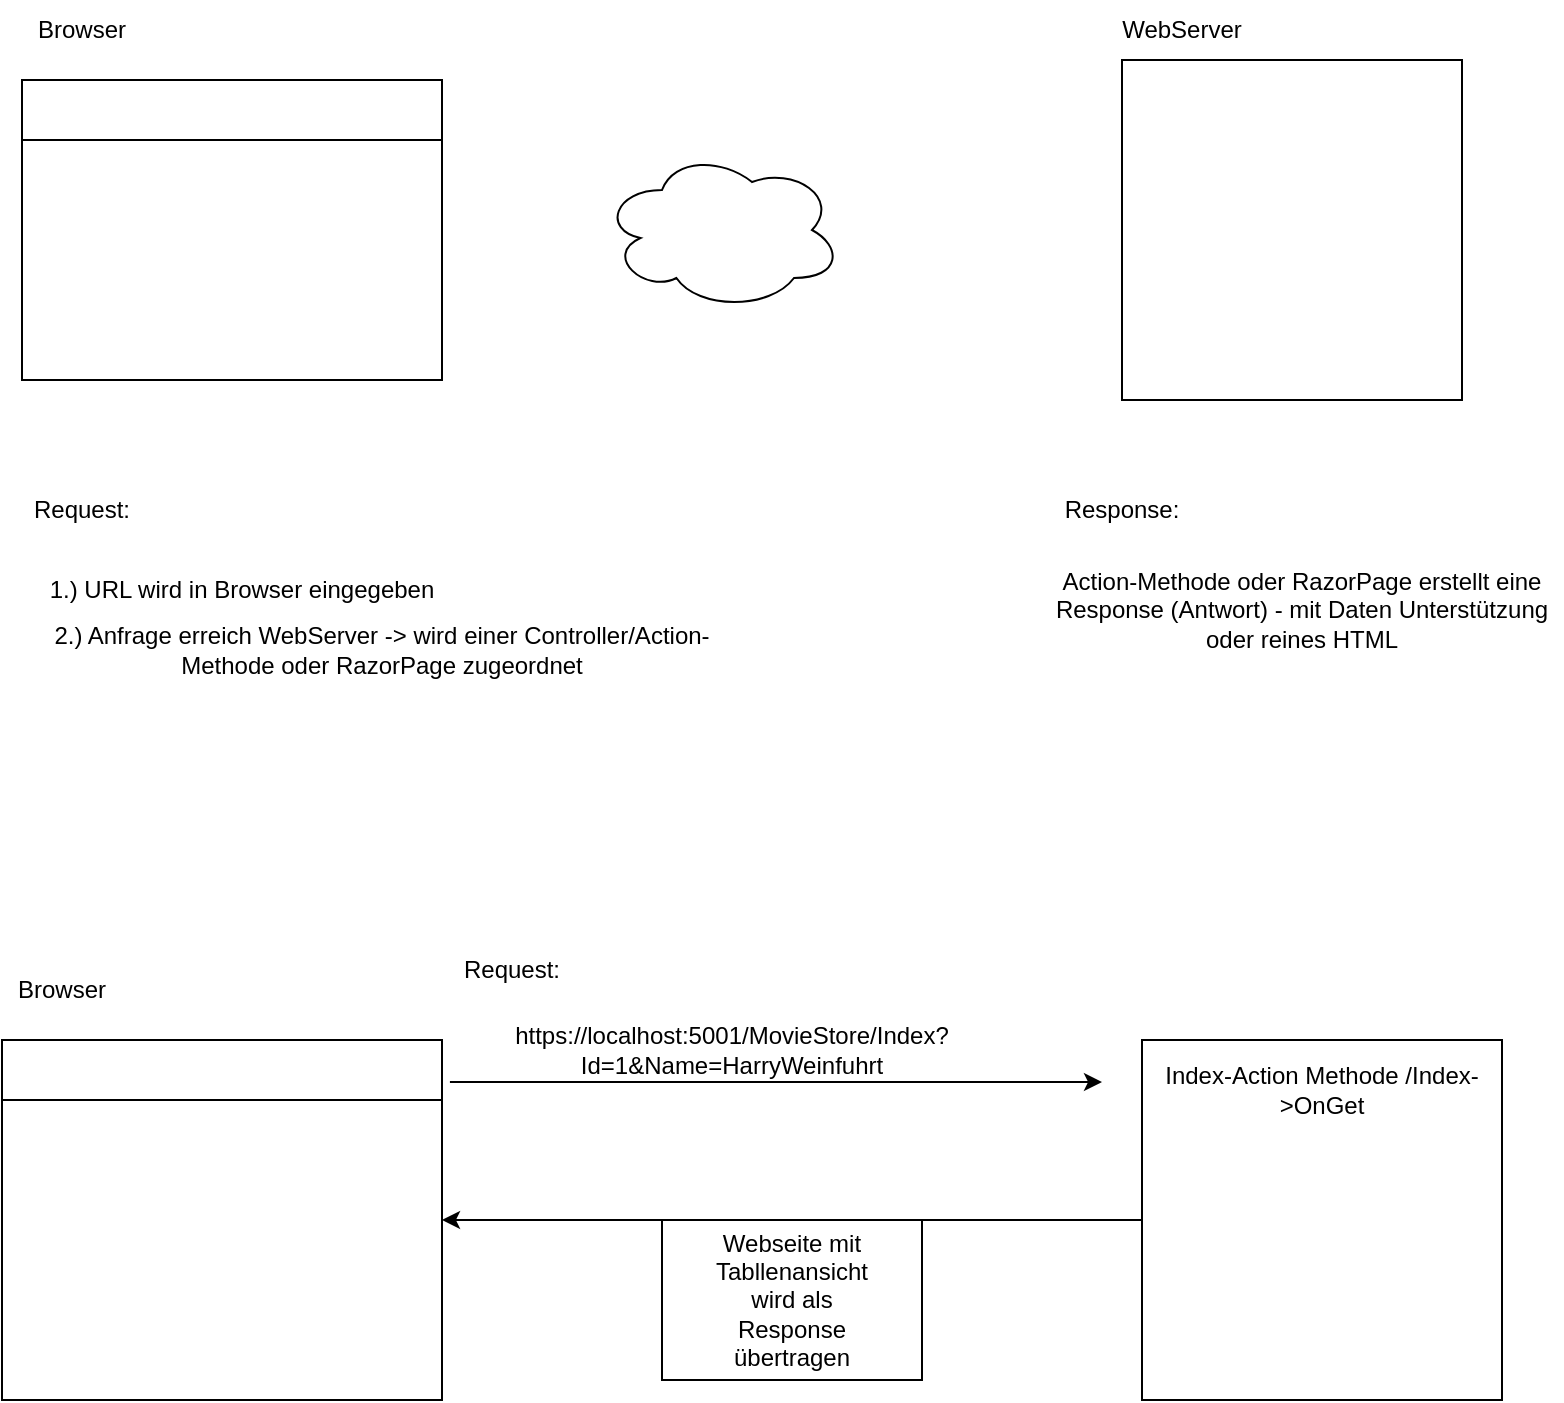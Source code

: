 <mxfile version="15.7.0" type="device"><diagram id="shcy5jWBHGESJGEiDnEX" name="Page-1"><mxGraphModel dx="870" dy="626" grid="1" gridSize="10" guides="1" tooltips="1" connect="1" arrows="1" fold="1" page="1" pageScale="1" pageWidth="827" pageHeight="1169" math="0" shadow="0"><root><mxCell id="0"/><mxCell id="1" parent="0"/><mxCell id="9qZCnY509FI1zXaaVzqx-1" value="" style="rounded=0;whiteSpace=wrap;html=1;" vertex="1" parent="1"><mxGeometry x="50" y="170" width="210" height="150" as="geometry"/></mxCell><mxCell id="9qZCnY509FI1zXaaVzqx-2" value="" style="rounded=0;whiteSpace=wrap;html=1;" vertex="1" parent="1"><mxGeometry x="50" y="200" width="210" height="120" as="geometry"/></mxCell><mxCell id="9qZCnY509FI1zXaaVzqx-3" value="" style="ellipse;shape=cloud;whiteSpace=wrap;html=1;" vertex="1" parent="1"><mxGeometry x="340" y="205" width="120" height="80" as="geometry"/></mxCell><mxCell id="9qZCnY509FI1zXaaVzqx-4" value="" style="whiteSpace=wrap;html=1;aspect=fixed;" vertex="1" parent="1"><mxGeometry x="600" y="160" width="170" height="170" as="geometry"/></mxCell><mxCell id="9qZCnY509FI1zXaaVzqx-5" value="Browser" style="text;html=1;strokeColor=none;fillColor=none;align=center;verticalAlign=middle;whiteSpace=wrap;rounded=0;" vertex="1" parent="1"><mxGeometry x="50" y="130" width="60" height="30" as="geometry"/></mxCell><mxCell id="9qZCnY509FI1zXaaVzqx-6" value="WebServer" style="text;html=1;strokeColor=none;fillColor=none;align=center;verticalAlign=middle;whiteSpace=wrap;rounded=0;" vertex="1" parent="1"><mxGeometry x="600" y="130" width="60" height="30" as="geometry"/></mxCell><mxCell id="9qZCnY509FI1zXaaVzqx-7" value="Request:" style="text;html=1;strokeColor=none;fillColor=none;align=center;verticalAlign=middle;whiteSpace=wrap;rounded=0;" vertex="1" parent="1"><mxGeometry x="50" y="370" width="60" height="30" as="geometry"/></mxCell><mxCell id="9qZCnY509FI1zXaaVzqx-8" value="1.) URL wird in Browser eingegeben" style="text;html=1;strokeColor=none;fillColor=none;align=center;verticalAlign=middle;whiteSpace=wrap;rounded=0;" vertex="1" parent="1"><mxGeometry x="50" y="410" width="220" height="30" as="geometry"/></mxCell><mxCell id="9qZCnY509FI1zXaaVzqx-9" value="2.) Anfrage erreich WebServer -&amp;gt; wird einer Controller/Action-Methode oder RazorPage zugeordnet" style="text;html=1;strokeColor=none;fillColor=none;align=center;verticalAlign=middle;whiteSpace=wrap;rounded=0;" vertex="1" parent="1"><mxGeometry x="50" y="440" width="360" height="30" as="geometry"/></mxCell><mxCell id="9qZCnY509FI1zXaaVzqx-10" value="Response:" style="text;html=1;strokeColor=none;fillColor=none;align=center;verticalAlign=middle;whiteSpace=wrap;rounded=0;" vertex="1" parent="1"><mxGeometry x="560" y="370" width="80" height="30" as="geometry"/></mxCell><mxCell id="9qZCnY509FI1zXaaVzqx-11" value="Action-Methode oder RazorPage erstellt eine Response (Antwort) - mit Daten Unterstützung oder reines HTML" style="text;html=1;strokeColor=none;fillColor=none;align=center;verticalAlign=middle;whiteSpace=wrap;rounded=0;" vertex="1" parent="1"><mxGeometry x="560" y="410" width="260" height="50" as="geometry"/></mxCell><mxCell id="9qZCnY509FI1zXaaVzqx-12" value="" style="rounded=0;whiteSpace=wrap;html=1;" vertex="1" parent="1"><mxGeometry x="40" y="650" width="220" height="180" as="geometry"/></mxCell><mxCell id="9qZCnY509FI1zXaaVzqx-13" value="" style="rounded=0;whiteSpace=wrap;html=1;" vertex="1" parent="1"><mxGeometry x="40" y="650" width="220" height="30" as="geometry"/></mxCell><mxCell id="9qZCnY509FI1zXaaVzqx-14" value="Browser" style="text;html=1;strokeColor=none;fillColor=none;align=center;verticalAlign=middle;whiteSpace=wrap;rounded=0;" vertex="1" parent="1"><mxGeometry x="40" y="610" width="60" height="30" as="geometry"/></mxCell><mxCell id="9qZCnY509FI1zXaaVzqx-15" value="" style="endArrow=classic;html=1;rounded=0;exitX=1.018;exitY=0.117;exitDx=0;exitDy=0;exitPerimeter=0;" edge="1" parent="1" source="9qZCnY509FI1zXaaVzqx-12"><mxGeometry width="50" height="50" relative="1" as="geometry"><mxPoint x="430" y="680" as="sourcePoint"/><mxPoint x="590" y="671.005" as="targetPoint"/></mxGeometry></mxCell><mxCell id="9qZCnY509FI1zXaaVzqx-19" value="https://localhost:5001/MovieStore/Index?Id=1&amp;amp;Name=HarryWeinfuhrt" style="text;html=1;strokeColor=none;fillColor=none;align=center;verticalAlign=middle;whiteSpace=wrap;rounded=0;" vertex="1" parent="1"><mxGeometry x="270" y="640" width="270" height="30" as="geometry"/></mxCell><mxCell id="9qZCnY509FI1zXaaVzqx-20" value="Request:" style="text;html=1;strokeColor=none;fillColor=none;align=center;verticalAlign=middle;whiteSpace=wrap;rounded=0;" vertex="1" parent="1"><mxGeometry x="265" y="600" width="60" height="30" as="geometry"/></mxCell><mxCell id="9qZCnY509FI1zXaaVzqx-21" value="" style="whiteSpace=wrap;html=1;aspect=fixed;" vertex="1" parent="1"><mxGeometry x="610" y="650" width="180" height="180" as="geometry"/></mxCell><mxCell id="9qZCnY509FI1zXaaVzqx-22" value="Index-Action Methode /Index-&amp;gt;OnGet" style="text;html=1;strokeColor=none;fillColor=none;align=center;verticalAlign=middle;whiteSpace=wrap;rounded=0;" vertex="1" parent="1"><mxGeometry x="610" y="660" width="180" height="30" as="geometry"/></mxCell><mxCell id="9qZCnY509FI1zXaaVzqx-23" value="" style="endArrow=classic;html=1;rounded=0;exitX=0;exitY=0.5;exitDx=0;exitDy=0;entryX=1;entryY=0.5;entryDx=0;entryDy=0;" edge="1" parent="1" source="9qZCnY509FI1zXaaVzqx-21" target="9qZCnY509FI1zXaaVzqx-12"><mxGeometry width="50" height="50" relative="1" as="geometry"><mxPoint x="430" y="650" as="sourcePoint"/><mxPoint x="480" y="600" as="targetPoint"/></mxGeometry></mxCell><mxCell id="9qZCnY509FI1zXaaVzqx-24" value="" style="rounded=0;whiteSpace=wrap;html=1;" vertex="1" parent="1"><mxGeometry x="370" y="740" width="130" height="80" as="geometry"/></mxCell><mxCell id="9qZCnY509FI1zXaaVzqx-25" value="Webseite mit Tabllenansicht wird als Response übertragen" style="text;html=1;strokeColor=none;fillColor=none;align=center;verticalAlign=middle;whiteSpace=wrap;rounded=0;" vertex="1" parent="1"><mxGeometry x="405" y="765" width="60" height="30" as="geometry"/></mxCell></root></mxGraphModel></diagram></mxfile>